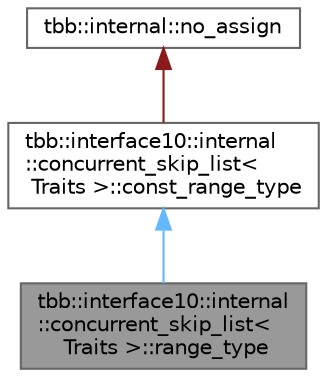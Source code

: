 digraph "tbb::interface10::internal::concurrent_skip_list&lt; Traits &gt;::range_type"
{
 // LATEX_PDF_SIZE
  bgcolor="transparent";
  edge [fontname=Helvetica,fontsize=10,labelfontname=Helvetica,labelfontsize=10];
  node [fontname=Helvetica,fontsize=10,shape=box,height=0.2,width=0.4];
  Node1 [id="Node000001",label="tbb::interface10::internal\l::concurrent_skip_list\<\l Traits \>::range_type",height=0.2,width=0.4,color="gray40", fillcolor="grey60", style="filled", fontcolor="black",tooltip=" "];
  Node2 -> Node1 [id="edge3_Node000001_Node000002",dir="back",color="steelblue1",style="solid",tooltip=" "];
  Node2 [id="Node000002",label="tbb::interface10::internal\l::concurrent_skip_list\<\l Traits \>::const_range_type",height=0.2,width=0.4,color="gray40", fillcolor="white", style="filled",URL="$classtbb_1_1interface10_1_1internal_1_1concurrent__skip__list_1_1const__range__type.html",tooltip=" "];
  Node3 -> Node2 [id="edge4_Node000002_Node000003",dir="back",color="firebrick4",style="solid",tooltip=" "];
  Node3 [id="Node000003",label="tbb::internal::no_assign",height=0.2,width=0.4,color="gray40", fillcolor="white", style="filled",tooltip=" "];
}
